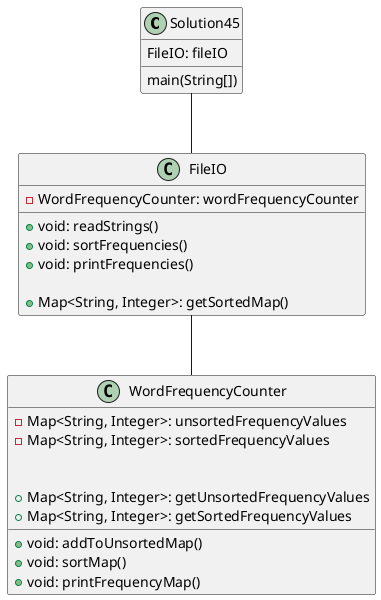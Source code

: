@startuml

Solution45 -- FileIO
FileIO -- WordFrequencyCounter

class Solution45 {
    main(String[])
    FileIO: fileIO
}

class FileIO {
-WordFrequencyCounter: wordFrequencyCounter

+void: readStrings()
+void: sortFrequencies()
+void: printFrequencies()

'used in junit testing
+Map<String, Integer>: getSortedMap()
}

class WordFrequencyCounter {
-Map<String, Integer>: unsortedFrequencyValues
-Map<String, Integer>: sortedFrequencyValues

+void: addToUnsortedMap()
+void: sortMap()
+void: printFrequencyMap()

+Map<String, Integer>: getUnsortedFrequencyValues
+Map<String, Integer>: getSortedFrequencyValues

}

@enduml